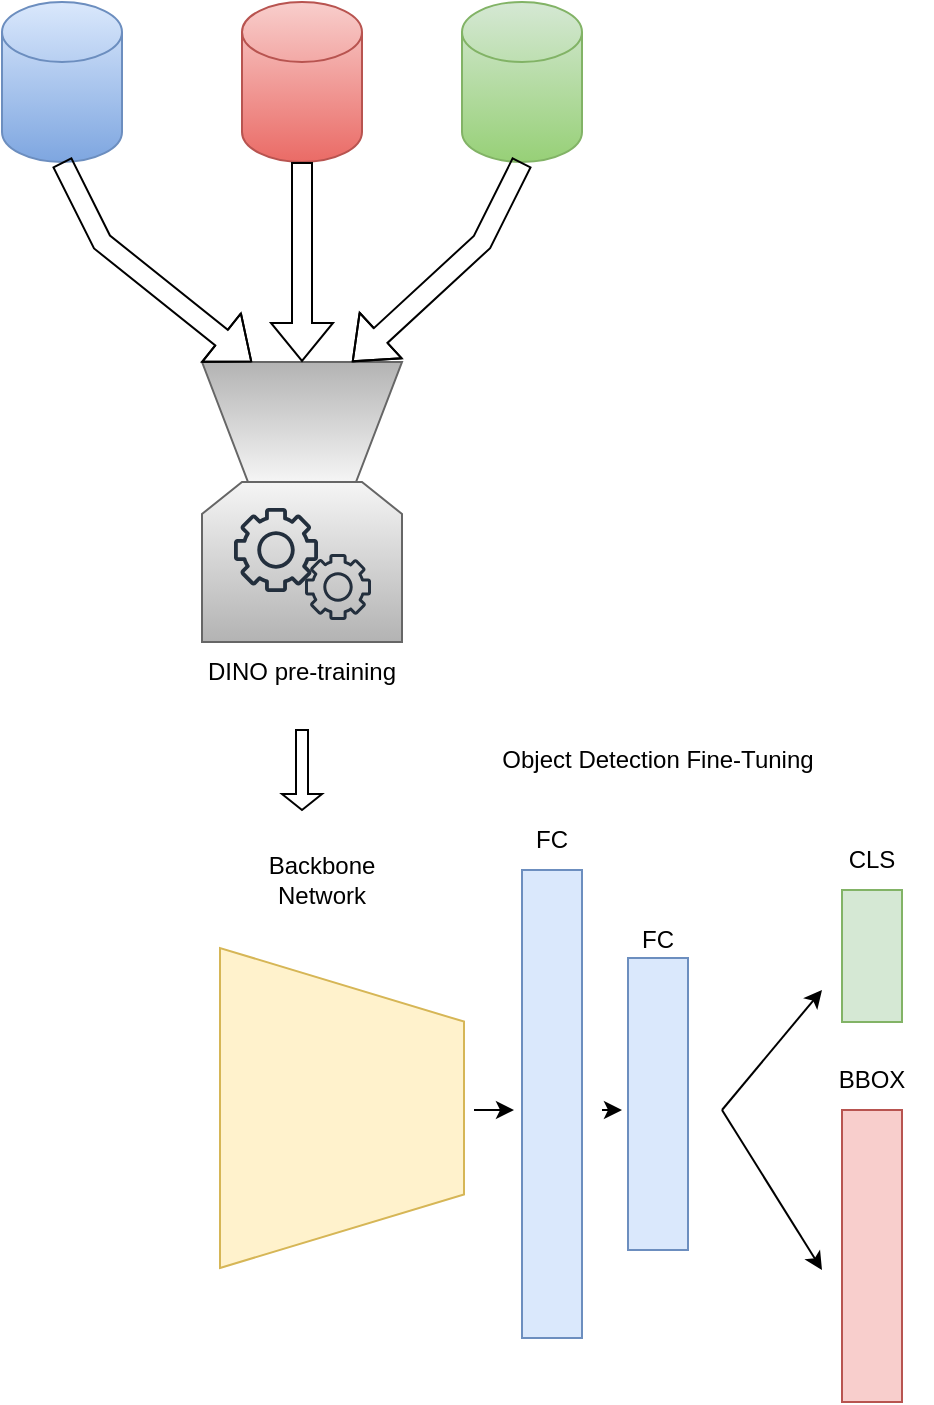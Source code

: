<mxfile version="24.4.6" type="github">
  <diagram name="Page-1" id="VI-uStgvsf2DSkjBaI4M">
    <mxGraphModel dx="1585" dy="1055" grid="1" gridSize="10" guides="1" tooltips="1" connect="1" arrows="1" fold="1" page="0" pageScale="1" pageWidth="827" pageHeight="1169" math="0" shadow="0">
      <root>
        <mxCell id="0" />
        <mxCell id="1" parent="0" />
        <mxCell id="6GH4hjvBLDPdE0B9jaWf-1" value="" style="shape=cylinder3;whiteSpace=wrap;html=1;boundedLbl=1;backgroundOutline=1;size=15;fillColor=#dae8fc;strokeColor=#6c8ebf;gradientColor=#7ea6e0;" parent="1" vertex="1">
          <mxGeometry x="-110" y="-380" width="60" height="80" as="geometry" />
        </mxCell>
        <mxCell id="6GH4hjvBLDPdE0B9jaWf-2" value="" style="shape=cylinder3;whiteSpace=wrap;html=1;boundedLbl=1;backgroundOutline=1;size=15;fillColor=#f8cecc;gradientColor=#ea6b66;strokeColor=#b85450;" parent="1" vertex="1">
          <mxGeometry x="10" y="-380" width="60" height="80" as="geometry" />
        </mxCell>
        <mxCell id="6GH4hjvBLDPdE0B9jaWf-3" value="" style="shape=cylinder3;whiteSpace=wrap;html=1;boundedLbl=1;backgroundOutline=1;size=15;fillColor=#d5e8d4;gradientColor=#97d077;strokeColor=#82b366;" parent="1" vertex="1">
          <mxGeometry x="120" y="-380" width="60" height="80" as="geometry" />
        </mxCell>
        <mxCell id="6GH4hjvBLDPdE0B9jaWf-5" value="" style="verticalLabelPosition=middle;verticalAlign=middle;html=1;shape=trapezoid;perimeter=trapezoidPerimeter;whiteSpace=wrap;size=0.23;arcSize=10;flipV=1;labelPosition=center;align=center;fillColor=#f5f5f5;gradientColor=#b3b3b3;strokeColor=#666666;" parent="1" vertex="1">
          <mxGeometry x="-10" y="-200" width="100" height="60" as="geometry" />
        </mxCell>
        <mxCell id="6GH4hjvBLDPdE0B9jaWf-6" value="" style="shape=loopLimit;whiteSpace=wrap;html=1;fillColor=#f5f5f5;gradientColor=#b3b3b3;strokeColor=#666666;" parent="1" vertex="1">
          <mxGeometry x="-10" y="-140" width="100" height="80" as="geometry" />
        </mxCell>
        <mxCell id="6GH4hjvBLDPdE0B9jaWf-7" value="" style="sketch=0;outlineConnect=0;fontColor=#232F3E;gradientColor=none;fillColor=#232F3D;strokeColor=none;dashed=0;verticalLabelPosition=bottom;verticalAlign=top;align=center;html=1;fontSize=12;fontStyle=0;aspect=fixed;pointerEvents=1;shape=mxgraph.aws4.gear;" parent="1" vertex="1">
          <mxGeometry x="6" y="-127" width="42" height="42" as="geometry" />
        </mxCell>
        <mxCell id="6GH4hjvBLDPdE0B9jaWf-8" value="" style="sketch=0;outlineConnect=0;fontColor=#232F3E;gradientColor=none;fillColor=#232F3D;strokeColor=none;dashed=0;verticalLabelPosition=bottom;verticalAlign=top;align=center;html=1;fontSize=12;fontStyle=0;aspect=fixed;pointerEvents=1;shape=mxgraph.aws4.gear;" parent="1" vertex="1">
          <mxGeometry x="34" y="-104" width="48" height="33" as="geometry" />
        </mxCell>
        <mxCell id="6GH4hjvBLDPdE0B9jaWf-10" value="" style="shape=flexArrow;endArrow=classic;html=1;rounded=0;exitX=0.5;exitY=1;exitDx=0;exitDy=0;exitPerimeter=0;entryX=0.25;entryY=0;entryDx=0;entryDy=0;" parent="1" source="6GH4hjvBLDPdE0B9jaWf-1" target="6GH4hjvBLDPdE0B9jaWf-5" edge="1">
          <mxGeometry width="50" height="50" relative="1" as="geometry">
            <mxPoint x="-90" y="-220" as="sourcePoint" />
            <mxPoint x="-40" y="-270" as="targetPoint" />
            <Array as="points">
              <mxPoint x="-60" y="-260" />
            </Array>
          </mxGeometry>
        </mxCell>
        <mxCell id="6GH4hjvBLDPdE0B9jaWf-11" value="" style="shape=flexArrow;endArrow=classic;html=1;rounded=0;exitX=0.5;exitY=1;exitDx=0;exitDy=0;exitPerimeter=0;entryX=0.5;entryY=0;entryDx=0;entryDy=0;" parent="1" source="6GH4hjvBLDPdE0B9jaWf-2" target="6GH4hjvBLDPdE0B9jaWf-5" edge="1">
          <mxGeometry width="50" height="50" relative="1" as="geometry">
            <mxPoint x="33" y="-220" as="sourcePoint" />
            <mxPoint x="83" y="-270" as="targetPoint" />
          </mxGeometry>
        </mxCell>
        <mxCell id="6GH4hjvBLDPdE0B9jaWf-12" value="" style="shape=flexArrow;endArrow=classic;html=1;rounded=0;exitX=0.5;exitY=1;exitDx=0;exitDy=0;exitPerimeter=0;entryX=0.75;entryY=0;entryDx=0;entryDy=0;" parent="1" source="6GH4hjvBLDPdE0B9jaWf-3" target="6GH4hjvBLDPdE0B9jaWf-5" edge="1">
          <mxGeometry width="50" height="50" relative="1" as="geometry">
            <mxPoint x="160" y="-220" as="sourcePoint" />
            <mxPoint x="210" y="-270" as="targetPoint" />
            <Array as="points">
              <mxPoint x="130" y="-260" />
            </Array>
          </mxGeometry>
        </mxCell>
        <mxCell id="6GH4hjvBLDPdE0B9jaWf-14" value="" style="shape=singleArrow;whiteSpace=wrap;html=1;rotation=90;" parent="1" vertex="1">
          <mxGeometry x="20" y="-6" width="40" height="20" as="geometry" />
        </mxCell>
        <mxCell id="6GH4hjvBLDPdE0B9jaWf-15" value="" style="verticalLabelPosition=middle;verticalAlign=middle;html=1;shape=trapezoid;perimeter=trapezoidPerimeter;whiteSpace=wrap;size=0.23;arcSize=10;flipV=1;labelPosition=center;align=center;rotation=-90;fillColor=#fff2cc;strokeColor=#d6b656;" parent="1" vertex="1">
          <mxGeometry x="-20" y="112" width="160" height="122" as="geometry" />
        </mxCell>
        <mxCell id="6GH4hjvBLDPdE0B9jaWf-16" value="" style="rounded=0;whiteSpace=wrap;html=1;fillColor=#dae8fc;strokeColor=#6c8ebf;" parent="1" vertex="1">
          <mxGeometry x="150" y="54" width="30" height="234" as="geometry" />
        </mxCell>
        <mxCell id="6GH4hjvBLDPdE0B9jaWf-17" value="" style="rounded=0;whiteSpace=wrap;html=1;fillColor=#dae8fc;strokeColor=#6c8ebf;" parent="1" vertex="1">
          <mxGeometry x="203" y="98" width="30" height="146" as="geometry" />
        </mxCell>
        <mxCell id="6GH4hjvBLDPdE0B9jaWf-18" value="" style="rounded=0;whiteSpace=wrap;html=1;fillColor=#f8cecc;strokeColor=#b85450;" parent="1" vertex="1">
          <mxGeometry x="310" y="174" width="30" height="146" as="geometry" />
        </mxCell>
        <mxCell id="6GH4hjvBLDPdE0B9jaWf-19" value="" style="rounded=0;whiteSpace=wrap;html=1;fillColor=#d5e8d4;strokeColor=#82b366;" parent="1" vertex="1">
          <mxGeometry x="310" y="64" width="30" height="66" as="geometry" />
        </mxCell>
        <mxCell id="0QQ0AyBWD3RIhKyotTqL-1" value="" style="endArrow=classic;html=1;rounded=0;" edge="1" parent="1">
          <mxGeometry width="50" height="50" relative="1" as="geometry">
            <mxPoint x="126" y="174" as="sourcePoint" />
            <mxPoint x="146" y="174" as="targetPoint" />
          </mxGeometry>
        </mxCell>
        <mxCell id="0QQ0AyBWD3RIhKyotTqL-2" value="" style="endArrow=classic;html=1;rounded=0;" edge="1" parent="1">
          <mxGeometry width="50" height="50" relative="1" as="geometry">
            <mxPoint x="190" y="174" as="sourcePoint" />
            <mxPoint x="200" y="174" as="targetPoint" />
          </mxGeometry>
        </mxCell>
        <mxCell id="0QQ0AyBWD3RIhKyotTqL-3" value="" style="endArrow=classic;html=1;rounded=0;" edge="1" parent="1">
          <mxGeometry width="50" height="50" relative="1" as="geometry">
            <mxPoint x="250" y="174" as="sourcePoint" />
            <mxPoint x="300" y="254" as="targetPoint" />
          </mxGeometry>
        </mxCell>
        <mxCell id="0QQ0AyBWD3RIhKyotTqL-4" value="" style="endArrow=classic;html=1;rounded=0;" edge="1" parent="1">
          <mxGeometry width="50" height="50" relative="1" as="geometry">
            <mxPoint x="250" y="174" as="sourcePoint" />
            <mxPoint x="300" y="114" as="targetPoint" />
          </mxGeometry>
        </mxCell>
        <mxCell id="0QQ0AyBWD3RIhKyotTqL-5" value="Backbone Network" style="text;html=1;align=center;verticalAlign=middle;whiteSpace=wrap;rounded=0;" vertex="1" parent="1">
          <mxGeometry x="20" y="44" width="60" height="30" as="geometry" />
        </mxCell>
        <mxCell id="0QQ0AyBWD3RIhKyotTqL-6" value="FC" style="text;html=1;align=center;verticalAlign=middle;whiteSpace=wrap;rounded=0;" vertex="1" parent="1">
          <mxGeometry x="135" y="24" width="60" height="30" as="geometry" />
        </mxCell>
        <mxCell id="0QQ0AyBWD3RIhKyotTqL-7" value="FC" style="text;html=1;align=center;verticalAlign=middle;whiteSpace=wrap;rounded=0;" vertex="1" parent="1">
          <mxGeometry x="188" y="74" width="60" height="30" as="geometry" />
        </mxCell>
        <mxCell id="0QQ0AyBWD3RIhKyotTqL-8" value="CLS" style="text;html=1;align=center;verticalAlign=middle;whiteSpace=wrap;rounded=0;" vertex="1" parent="1">
          <mxGeometry x="295" y="34" width="60" height="30" as="geometry" />
        </mxCell>
        <mxCell id="0QQ0AyBWD3RIhKyotTqL-9" value="BBOX" style="text;html=1;align=center;verticalAlign=middle;whiteSpace=wrap;rounded=0;" vertex="1" parent="1">
          <mxGeometry x="295" y="144" width="60" height="30" as="geometry" />
        </mxCell>
        <mxCell id="0QQ0AyBWD3RIhKyotTqL-10" value="Object Detection Fine-Tuning" style="text;html=1;align=center;verticalAlign=middle;whiteSpace=wrap;rounded=0;" vertex="1" parent="1">
          <mxGeometry x="108" y="-16" width="220" height="30" as="geometry" />
        </mxCell>
        <mxCell id="0QQ0AyBWD3RIhKyotTqL-11" value="DINO pre-training" style="text;html=1;align=center;verticalAlign=middle;whiteSpace=wrap;rounded=0;" vertex="1" parent="1">
          <mxGeometry x="-10" y="-60" width="100" height="30" as="geometry" />
        </mxCell>
      </root>
    </mxGraphModel>
  </diagram>
</mxfile>
